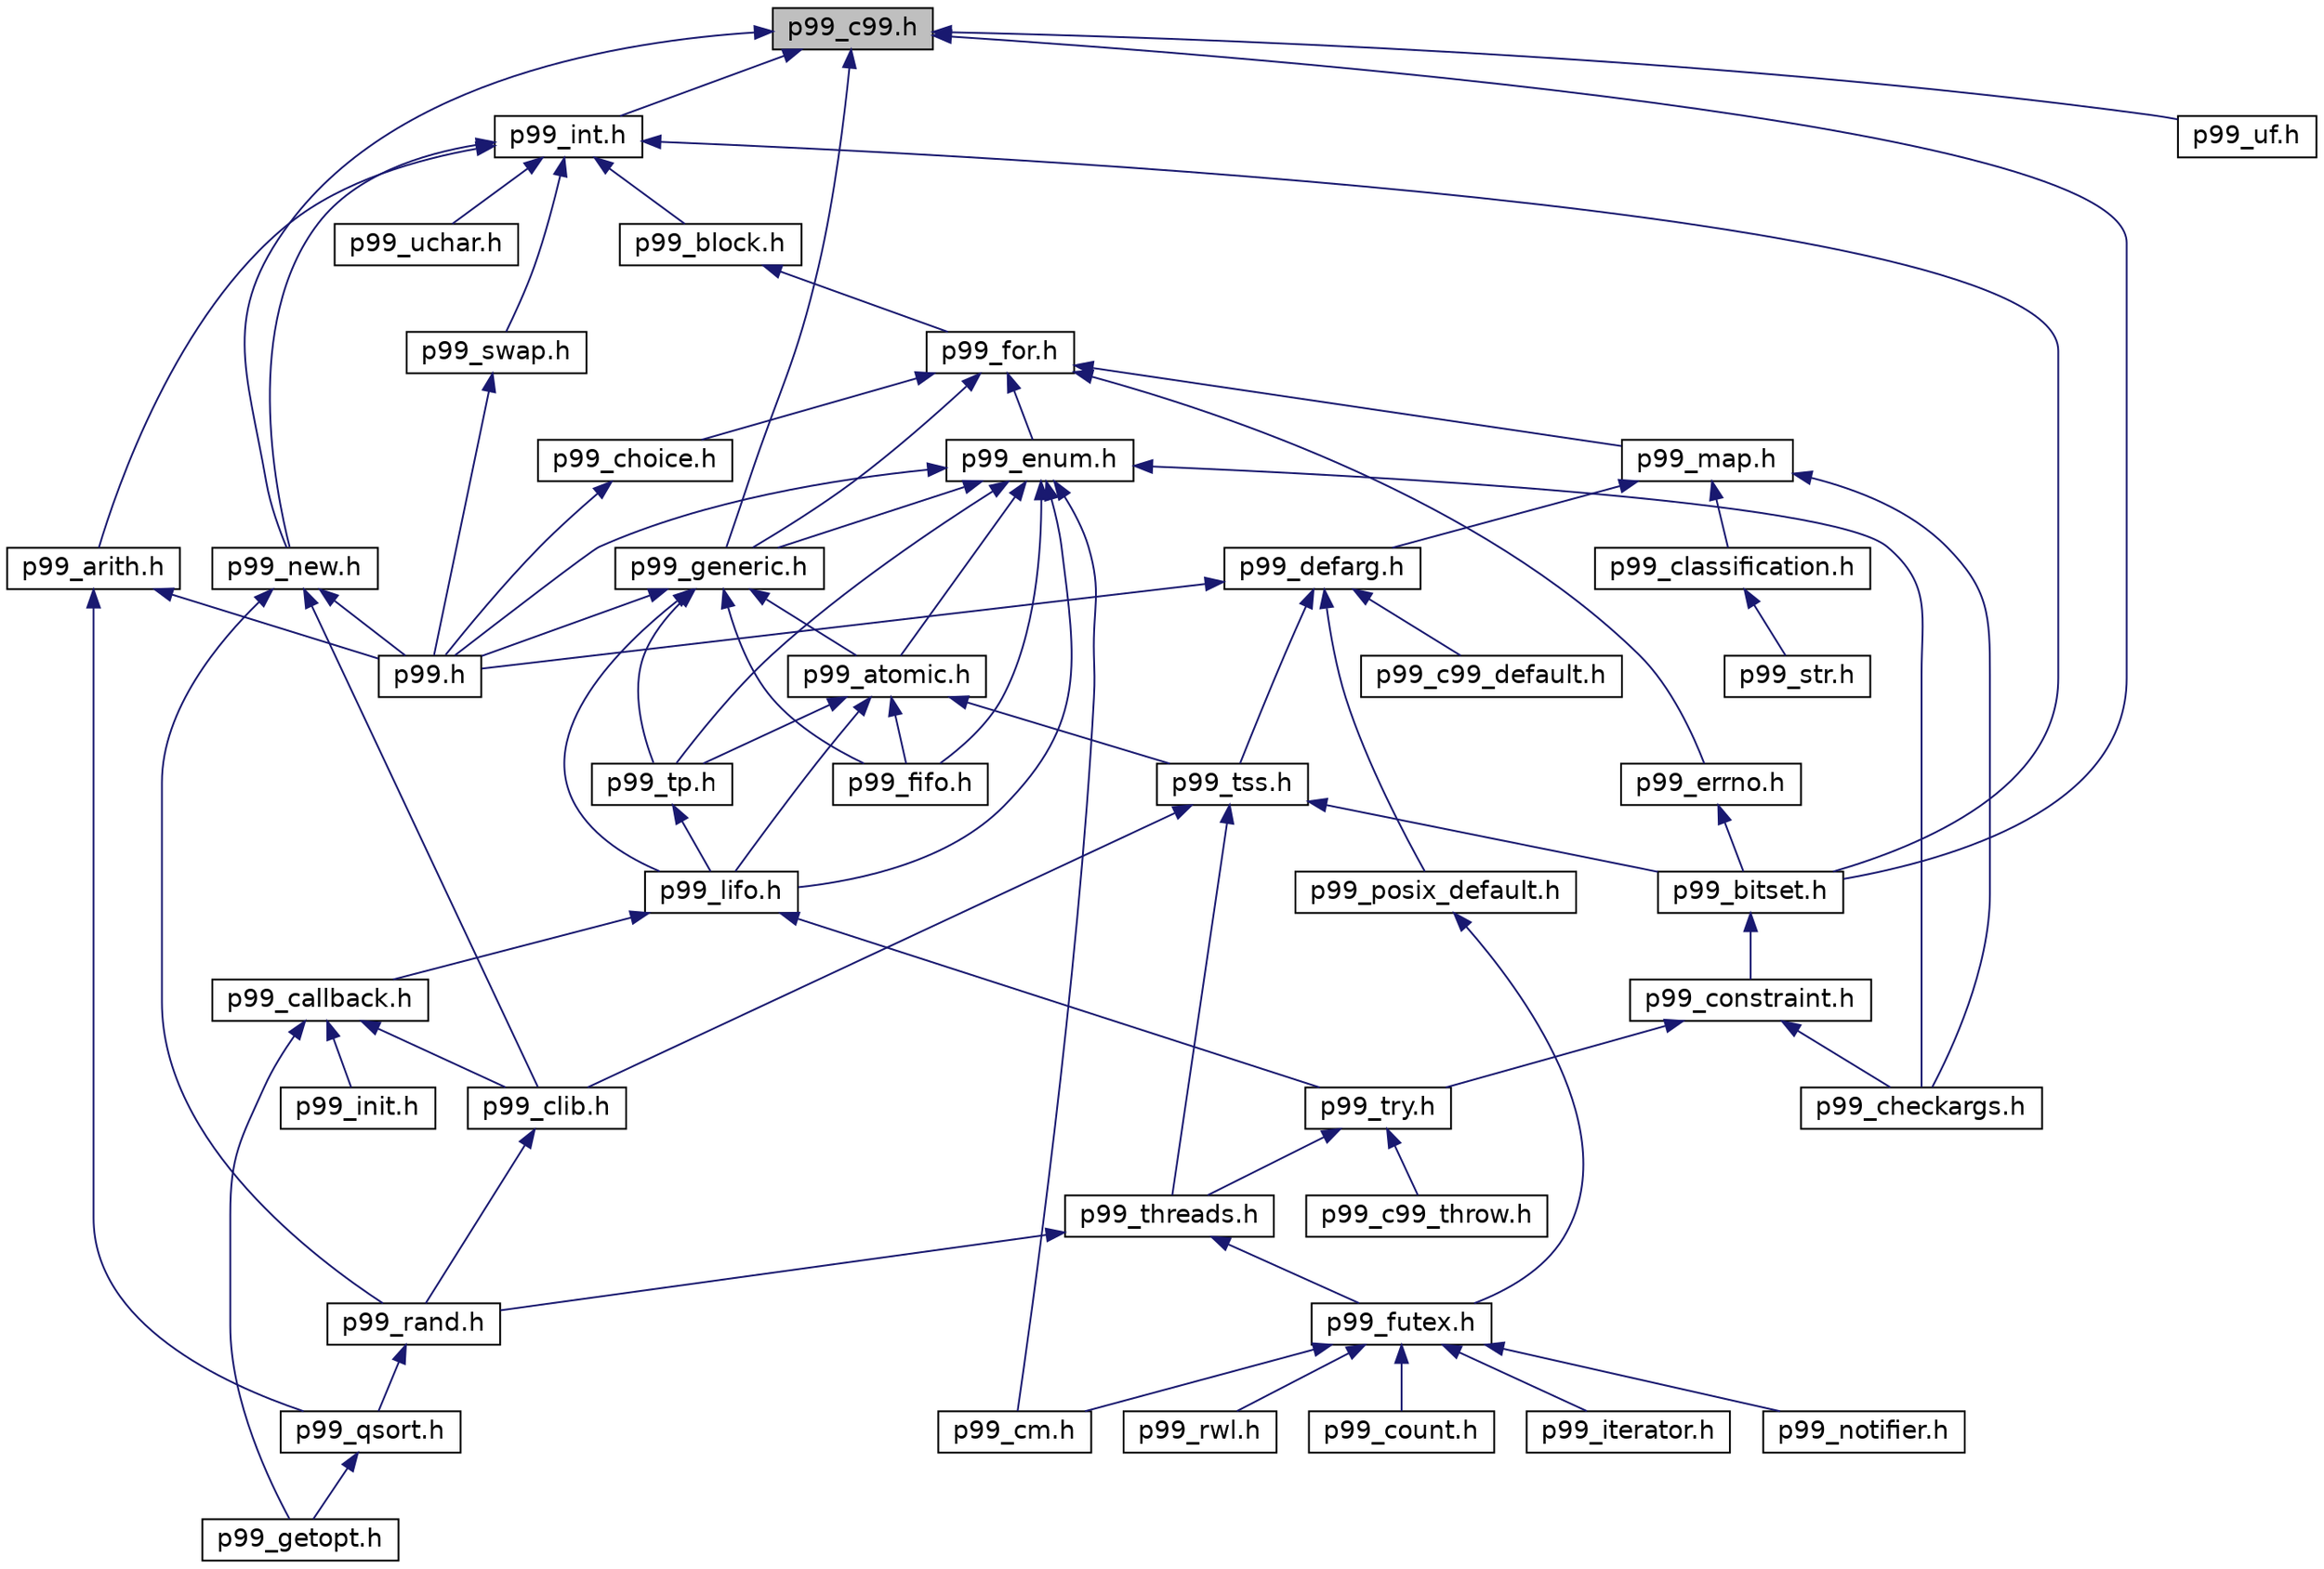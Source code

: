 digraph "p99_c99.h"
{
 // LATEX_PDF_SIZE
  edge [fontname="Helvetica",fontsize="14",labelfontname="Helvetica",labelfontsize="14"];
  node [fontname="Helvetica",fontsize="14",shape=record];
  Node1 [label="p99_c99.h",height=0.2,width=0.4,color="black", fillcolor="grey75", style="filled", fontcolor="black",tooltip="C99 specific include files that are required by the standard."];
  Node1 -> Node2 [dir="back",color="midnightblue",fontsize="14",style="solid",fontname="Helvetica"];
  Node2 [label="p99_int.h",height=0.2,width=0.4,color="black", fillcolor="white", style="filled",URL="$p99__int_8h.html",tooltip="Macros handling integer types and initialization."];
  Node2 -> Node3 [dir="back",color="midnightblue",fontsize="14",style="solid",fontname="Helvetica"];
  Node3 [label="p99_block.h",height=0.2,width=0.4,color="black", fillcolor="white", style="filled",URL="$p99__block_8h.html",tooltip="Macros that implement controlling blocks."];
  Node3 -> Node4 [dir="back",color="midnightblue",fontsize="14",style="solid",fontname="Helvetica"];
  Node4 [label="p99_for.h",height=0.2,width=0.4,color="black", fillcolor="white", style="filled",URL="$p99__for_8h.html",tooltip="A preprocessor for loop implementation and some derived list handling macros."];
  Node4 -> Node5 [dir="back",color="midnightblue",fontsize="14",style="solid",fontname="Helvetica"];
  Node5 [label="p99_choice.h",height=0.2,width=0.4,color="black", fillcolor="white", style="filled",URL="$p99__choice_8h.html",tooltip="Choice macros that implement ‘static inline’ table lookup."];
  Node5 -> Node6 [dir="back",color="midnightblue",fontsize="14",style="solid",fontname="Helvetica"];
  Node6 [label="p99.h",height=0.2,width=0.4,color="black", fillcolor="white", style="filled",URL="$p99_8h.html",tooltip="Use this to include all of P99."];
  Node4 -> Node7 [dir="back",color="midnightblue",fontsize="14",style="solid",fontname="Helvetica"];
  Node7 [label="p99_map.h",height=0.2,width=0.4,color="black", fillcolor="white", style="filled",URL="$p99__map_8h.html",tooltip="macros to produce lists of statements or declarations."];
  Node7 -> Node8 [dir="back",color="midnightblue",fontsize="14",style="solid",fontname="Helvetica"];
  Node8 [label="p99_defarg.h",height=0.2,width=0.4,color="black", fillcolor="white", style="filled",URL="$p99__defarg_8h.html",tooltip="Macros for default arguments to functions."];
  Node8 -> Node6 [dir="back",color="midnightblue",fontsize="14",style="solid",fontname="Helvetica"];
  Node8 -> Node9 [dir="back",color="midnightblue",fontsize="14",style="solid",fontname="Helvetica"];
  Node9 [label="p99_tss.h",height=0.2,width=0.4,color="black", fillcolor="white", style="filled",URL="$p99__tss_8h.html",tooltip=" "];
  Node9 -> Node10 [dir="back",color="midnightblue",fontsize="14",style="solid",fontname="Helvetica"];
  Node10 [label="p99_bitset.h",height=0.2,width=0.4,color="black", fillcolor="white", style="filled",URL="$p99__bitset_8h.html",tooltip=" "];
  Node10 -> Node11 [dir="back",color="midnightblue",fontsize="14",style="solid",fontname="Helvetica"];
  Node11 [label="p99_constraint.h",height=0.2,width=0.4,color="black", fillcolor="white", style="filled",URL="$p99__constraint_8h.html",tooltip=" "];
  Node11 -> Node12 [dir="back",color="midnightblue",fontsize="14",style="solid",fontname="Helvetica"];
  Node12 [label="p99_try.h",height=0.2,width=0.4,color="black", fillcolor="white", style="filled",URL="$p99__try_8h.html",tooltip=" "];
  Node12 -> Node13 [dir="back",color="midnightblue",fontsize="14",style="solid",fontname="Helvetica"];
  Node13 [label="p99_c99_throw.h",height=0.2,width=0.4,color="black", fillcolor="white", style="filled",URL="$p99__c99__throw_8h.html",tooltip=" "];
  Node12 -> Node14 [dir="back",color="midnightblue",fontsize="14",style="solid",fontname="Helvetica"];
  Node14 [label="p99_threads.h",height=0.2,width=0.4,color="black", fillcolor="white", style="filled",URL="$p99__threads_8h.html",tooltip=" "];
  Node14 -> Node15 [dir="back",color="midnightblue",fontsize="14",style="solid",fontname="Helvetica"];
  Node15 [label="p99_futex.h",height=0.2,width=0.4,color="black", fillcolor="white", style="filled",URL="$p99__futex_8h.html",tooltip=" "];
  Node15 -> Node16 [dir="back",color="midnightblue",fontsize="14",style="solid",fontname="Helvetica"];
  Node16 [label="p99_cm.h",height=0.2,width=0.4,color="black", fillcolor="white", style="filled",URL="$p99__cm_8h.html",tooltip=" "];
  Node15 -> Node17 [dir="back",color="midnightblue",fontsize="14",style="solid",fontname="Helvetica"];
  Node17 [label="p99_count.h",height=0.2,width=0.4,color="black", fillcolor="white", style="filled",URL="$p99__count_8h.html",tooltip=" "];
  Node15 -> Node18 [dir="back",color="midnightblue",fontsize="14",style="solid",fontname="Helvetica"];
  Node18 [label="p99_iterator.h",height=0.2,width=0.4,color="black", fillcolor="white", style="filled",URL="$p99__iterator_8h.html",tooltip=" "];
  Node15 -> Node19 [dir="back",color="midnightblue",fontsize="14",style="solid",fontname="Helvetica"];
  Node19 [label="p99_notifier.h",height=0.2,width=0.4,color="black", fillcolor="white", style="filled",URL="$p99__notifier_8h.html",tooltip=" "];
  Node15 -> Node20 [dir="back",color="midnightblue",fontsize="14",style="solid",fontname="Helvetica"];
  Node20 [label="p99_rwl.h",height=0.2,width=0.4,color="black", fillcolor="white", style="filled",URL="$p99__rwl_8h.html",tooltip=" "];
  Node14 -> Node21 [dir="back",color="midnightblue",fontsize="14",style="solid",fontname="Helvetica"];
  Node21 [label="p99_rand.h",height=0.2,width=0.4,color="black", fillcolor="white", style="filled",URL="$p99__rand_8h.html",tooltip="An implementation of George Marsaglia's xorshift PRG with a period of about 2^160."];
  Node21 -> Node22 [dir="back",color="midnightblue",fontsize="14",style="solid",fontname="Helvetica"];
  Node22 [label="p99_qsort.h",height=0.2,width=0.4,color="black", fillcolor="white", style="filled",URL="$p99__qsort_8h.html",tooltip="An implementation of a sorting routine."];
  Node22 -> Node23 [dir="back",color="midnightblue",fontsize="14",style="solid",fontname="Helvetica"];
  Node23 [label="p99_getopt.h",height=0.2,width=0.4,color="black", fillcolor="white", style="filled",URL="$p99__getopt_8h.html",tooltip="Providing macros that handle variadic macro argument lists."];
  Node11 -> Node24 [dir="back",color="midnightblue",fontsize="14",style="solid",fontname="Helvetica"];
  Node24 [label="p99_checkargs.h",height=0.2,width=0.4,color="black", fillcolor="white", style="filled",URL="$p99__checkargs_8h.html",tooltip="Macros to check arguments to functions, in particular of variably modified types."];
  Node9 -> Node25 [dir="back",color="midnightblue",fontsize="14",style="solid",fontname="Helvetica"];
  Node25 [label="p99_clib.h",height=0.2,width=0.4,color="black", fillcolor="white", style="filled",URL="$p99__clib_8h.html",tooltip=" "];
  Node25 -> Node21 [dir="back",color="midnightblue",fontsize="14",style="solid",fontname="Helvetica"];
  Node9 -> Node14 [dir="back",color="midnightblue",fontsize="14",style="solid",fontname="Helvetica"];
  Node8 -> Node26 [dir="back",color="midnightblue",fontsize="14",style="solid",fontname="Helvetica"];
  Node26 [label="p99_c99_default.h",height=0.2,width=0.4,color="black", fillcolor="white", style="filled",URL="$p99__c99__default_8h.html",tooltip=" "];
  Node8 -> Node27 [dir="back",color="midnightblue",fontsize="14",style="solid",fontname="Helvetica"];
  Node27 [label="p99_posix_default.h",height=0.2,width=0.4,color="black", fillcolor="white", style="filled",URL="$p99__posix__default_8h.html",tooltip=" "];
  Node27 -> Node15 [dir="back",color="midnightblue",fontsize="14",style="solid",fontname="Helvetica"];
  Node7 -> Node24 [dir="back",color="midnightblue",fontsize="14",style="solid",fontname="Helvetica"];
  Node7 -> Node28 [dir="back",color="midnightblue",fontsize="14",style="solid",fontname="Helvetica"];
  Node28 [label="p99_classification.h",height=0.2,width=0.4,color="black", fillcolor="white", style="filled",URL="$p99__classification_8h.html",tooltip="classification of different types of token sequences"];
  Node28 -> Node29 [dir="back",color="midnightblue",fontsize="14",style="solid",fontname="Helvetica"];
  Node29 [label="p99_str.h",height=0.2,width=0.4,color="black", fillcolor="white", style="filled",URL="$p99__str_8h.html",tooltip="Provide a family of functions str2XX that provide a safer end-check with a position in the string ins..."];
  Node4 -> Node30 [dir="back",color="midnightblue",fontsize="14",style="solid",fontname="Helvetica"];
  Node30 [label="p99_enum.h",height=0.2,width=0.4,color="black", fillcolor="white", style="filled",URL="$p99__enum_8h.html",tooltip=" "];
  Node30 -> Node6 [dir="back",color="midnightblue",fontsize="14",style="solid",fontname="Helvetica"];
  Node30 -> Node31 [dir="back",color="midnightblue",fontsize="14",style="solid",fontname="Helvetica"];
  Node31 [label="p99_generic.h",height=0.2,width=0.4,color="black", fillcolor="white", style="filled",URL="$p99__generic_8h.html",tooltip=" "];
  Node31 -> Node6 [dir="back",color="midnightblue",fontsize="14",style="solid",fontname="Helvetica"];
  Node31 -> Node32 [dir="back",color="midnightblue",fontsize="14",style="solid",fontname="Helvetica"];
  Node32 [label="p99_atomic.h",height=0.2,width=0.4,color="black", fillcolor="white", style="filled",URL="$p99__atomic_8h.html",tooltip=" "];
  Node32 -> Node9 [dir="back",color="midnightblue",fontsize="14",style="solid",fontname="Helvetica"];
  Node32 -> Node33 [dir="back",color="midnightblue",fontsize="14",style="solid",fontname="Helvetica"];
  Node33 [label="p99_lifo.h",height=0.2,width=0.4,color="black", fillcolor="white", style="filled",URL="$p99__lifo_8h.html",tooltip=" "];
  Node33 -> Node12 [dir="back",color="midnightblue",fontsize="14",style="solid",fontname="Helvetica"];
  Node33 -> Node34 [dir="back",color="midnightblue",fontsize="14",style="solid",fontname="Helvetica"];
  Node34 [label="p99_callback.h",height=0.2,width=0.4,color="black", fillcolor="white", style="filled",URL="$p99__callback_8h.html",tooltip=" "];
  Node34 -> Node25 [dir="back",color="midnightblue",fontsize="14",style="solid",fontname="Helvetica"];
  Node34 -> Node23 [dir="back",color="midnightblue",fontsize="14",style="solid",fontname="Helvetica"];
  Node34 -> Node35 [dir="back",color="midnightblue",fontsize="14",style="solid",fontname="Helvetica"];
  Node35 [label="p99_init.h",height=0.2,width=0.4,color="black", fillcolor="white", style="filled",URL="$p99__init_8h.html",tooltip="Implement initialization functions that are executed early."];
  Node32 -> Node36 [dir="back",color="midnightblue",fontsize="14",style="solid",fontname="Helvetica"];
  Node36 [label="p99_tp.h",height=0.2,width=0.4,color="black", fillcolor="white", style="filled",URL="$p99__tp_8h.html",tooltip=" "];
  Node36 -> Node33 [dir="back",color="midnightblue",fontsize="14",style="solid",fontname="Helvetica"];
  Node32 -> Node37 [dir="back",color="midnightblue",fontsize="14",style="solid",fontname="Helvetica"];
  Node37 [label="p99_fifo.h",height=0.2,width=0.4,color="black", fillcolor="white", style="filled",URL="$p99__fifo_8h.html",tooltip=" "];
  Node31 -> Node33 [dir="back",color="midnightblue",fontsize="14",style="solid",fontname="Helvetica"];
  Node31 -> Node36 [dir="back",color="midnightblue",fontsize="14",style="solid",fontname="Helvetica"];
  Node31 -> Node37 [dir="back",color="midnightblue",fontsize="14",style="solid",fontname="Helvetica"];
  Node30 -> Node32 [dir="back",color="midnightblue",fontsize="14",style="solid",fontname="Helvetica"];
  Node30 -> Node33 [dir="back",color="midnightblue",fontsize="14",style="solid",fontname="Helvetica"];
  Node30 -> Node36 [dir="back",color="midnightblue",fontsize="14",style="solid",fontname="Helvetica"];
  Node30 -> Node24 [dir="back",color="midnightblue",fontsize="14",style="solid",fontname="Helvetica"];
  Node30 -> Node16 [dir="back",color="midnightblue",fontsize="14",style="solid",fontname="Helvetica"];
  Node30 -> Node37 [dir="back",color="midnightblue",fontsize="14",style="solid",fontname="Helvetica"];
  Node4 -> Node31 [dir="back",color="midnightblue",fontsize="14",style="solid",fontname="Helvetica"];
  Node4 -> Node38 [dir="back",color="midnightblue",fontsize="14",style="solid",fontname="Helvetica"];
  Node38 [label="p99_errno.h",height=0.2,width=0.4,color="black", fillcolor="white", style="filled",URL="$p99__errno_8h.html",tooltip=" "];
  Node38 -> Node10 [dir="back",color="midnightblue",fontsize="14",style="solid",fontname="Helvetica"];
  Node2 -> Node39 [dir="back",color="midnightblue",fontsize="14",style="solid",fontname="Helvetica"];
  Node39 [label="p99_new.h",height=0.2,width=0.4,color="black", fillcolor="white", style="filled",URL="$p99__new_8h.html",tooltip="Macros for initialization and allocation."];
  Node39 -> Node6 [dir="back",color="midnightblue",fontsize="14",style="solid",fontname="Helvetica"];
  Node39 -> Node25 [dir="back",color="midnightblue",fontsize="14",style="solid",fontname="Helvetica"];
  Node39 -> Node21 [dir="back",color="midnightblue",fontsize="14",style="solid",fontname="Helvetica"];
  Node2 -> Node40 [dir="back",color="midnightblue",fontsize="14",style="solid",fontname="Helvetica"];
  Node40 [label="p99_swap.h",height=0.2,width=0.4,color="black", fillcolor="white", style="filled",URL="$p99__swap_8h.html",tooltip=" "];
  Node40 -> Node6 [dir="back",color="midnightblue",fontsize="14",style="solid",fontname="Helvetica"];
  Node2 -> Node41 [dir="back",color="midnightblue",fontsize="14",style="solid",fontname="Helvetica"];
  Node41 [label="p99_arith.h",height=0.2,width=0.4,color="black", fillcolor="white", style="filled",URL="$p99__arith_8h.html",tooltip="Branchless arithmetic and bit twiddling snippets."];
  Node41 -> Node6 [dir="back",color="midnightblue",fontsize="14",style="solid",fontname="Helvetica"];
  Node41 -> Node22 [dir="back",color="midnightblue",fontsize="14",style="solid",fontname="Helvetica"];
  Node2 -> Node10 [dir="back",color="midnightblue",fontsize="14",style="solid",fontname="Helvetica"];
  Node2 -> Node42 [dir="back",color="midnightblue",fontsize="14",style="solid",fontname="Helvetica"];
  Node42 [label="p99_uchar.h",height=0.2,width=0.4,color="black", fillcolor="white", style="filled",URL="$p99__uchar_8h.html",tooltip="Emulate the unicode support of uchar.h if that is not provided."];
  Node1 -> Node39 [dir="back",color="midnightblue",fontsize="14",style="solid",fontname="Helvetica"];
  Node1 -> Node31 [dir="back",color="midnightblue",fontsize="14",style="solid",fontname="Helvetica"];
  Node1 -> Node10 [dir="back",color="midnightblue",fontsize="14",style="solid",fontname="Helvetica"];
  Node1 -> Node43 [dir="back",color="midnightblue",fontsize="14",style="solid",fontname="Helvetica"];
  Node43 [label="p99_uf.h",height=0.2,width=0.4,color="black", fillcolor="white", style="filled",URL="$p99__uf_8h.html",tooltip=" "];
}
